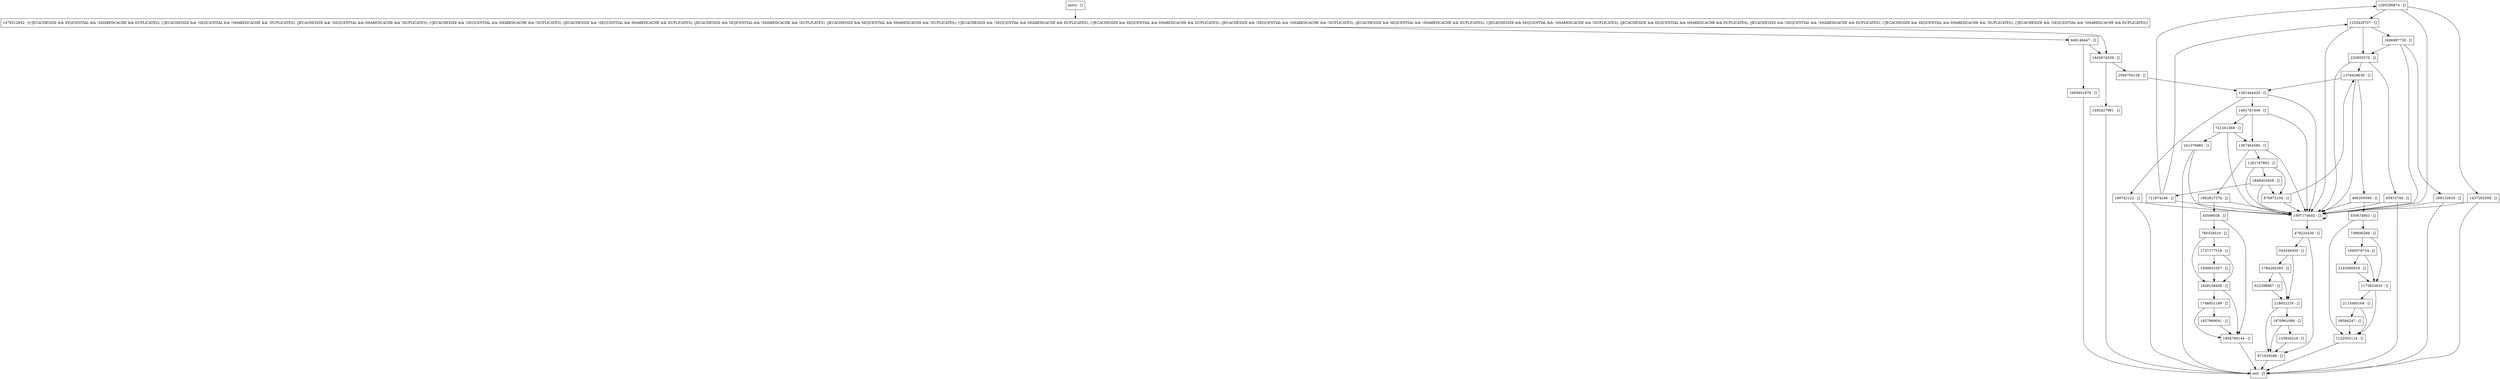 digraph searchSplitsAllowed {
node [shape=record];
241376985 [label="241376985 - []"];
479224430 [label="479224430 - []"];
1962817376 [label="1962817376 - []"];
1784284393 [label="1784284393 - []"];
1437292508 [label="1437292508 - []"];
739690266 [label="739690266 - []"];
2094750128 [label="2094750128 - []"];
1376428636 [label="1376428636 - []"];
65912749 [label="65912749 - []"];
38584247 [label="38584247 - []"];
1997174692 [label="1997174692 - []"];
1173833633 [label="1173833633 - []"];
554549305 [label="554549305 - []"];
1255429707 [label="1255429707 - []"];
1367464580 [label="1367464580 - []"];
971929398 [label="971929398 - []"];
1381444420 [label="1381444420 - []"];
1295290874 [label="1295290874 - []"];
1848453458 [label="1848453458 - []"];
entry [label="entry - []"];
exit [label="exit - []"];
876972104 [label="876972104 - []"];
2113480166 [label="2113480166 - []"];
125826218 [label="125826218 - []"];
45599038 [label="45599038 - []"];
622398867 [label="622398867 - []"];
220955575 [label="220955575 - []"];
1696987735 [label="1696987735 - []"];
948146447 [label="948146447 - []"];
1479312842 [label="1479312842 - [(!JECACHESIZE && SEQUENTIAL && !SHAREDCACHE && DUPLICATES), (!JECACHESIZE && !SEQUENTIAL && !SHAREDCACHE && !DUPLICATES), (JECACHESIZE && !SEQUENTIAL && SHAREDCACHE && !DUPLICATES), (!JECACHESIZE && !SEQUENTIAL && SHAREDCACHE && !DUPLICATES), (JECACHESIZE && !SEQUENTIAL && SHAREDCACHE && DUPLICATES), (JECACHESIZE && SEQUENTIAL && !SHAREDCACHE && !DUPLICATES), (JECACHESIZE && SEQUENTIAL && SHAREDCACHE && !DUPLICATES), (!JECACHESIZE && !SEQUENTIAL && SHAREDCACHE && DUPLICATES), (!JECACHESIZE && SEQUENTIAL && SHAREDCACHE && DUPLICATES), (JECACHESIZE && !SEQUENTIAL && !SHAREDCACHE && !DUPLICATES), (JECACHESIZE && SEQUENTIAL && !SHAREDCACHE && DUPLICATES), (!JECACHESIZE && SEQUENTIAL && !SHAREDCACHE && !DUPLICATES), (JECACHESIZE && SEQUENTIAL && SHAREDCACHE && DUPLICATES), (JECACHESIZE && !SEQUENTIAL && !SHAREDCACHE && DUPLICATES), (!JECACHESIZE && SEQUENTIAL && SHAREDCACHE && !DUPLICATES), (!JECACHESIZE && !SEQUENTIAL && !SHAREDCACHE && DUPLICATES)]"];
1695079754 [label="1695079754 - []"];
1261747802 [label="1261747802 - []"];
1457969041 [label="1457969041 - []"];
711874248 [label="711874248 - []"];
1649104648 [label="1649104648 - []"];
2143090918 [label="2143090918 - []"];
209132616 [label="209132616 - []"];
1122502114 [label="1122502114 - []"];
1870961089 [label="1870961089 - []"];
550674803 [label="550674803 - []"];
1461781406 [label="1461781406 - []"];
406265096 [label="406265096 - []"];
1665651876 [label="1665651876 - []"];
1737177518 [label="1737177518 - []"];
218932216 [label="218932216 - []"];
1746851189 [label="1746851189 - []"];
780328510 [label="780328510 - []"];
1445674539 [label="1445674539 - []"];
1904768144 [label="1904768144 - []"];
1509951057 [label="1509951057 - []"];
1492427981 [label="1492427981 - []"];
169742122 [label="169742122 - []"];
741261568 [label="741261568 - []"];
entry;
exit;
241376985 -> exit;
241376985 -> 1997174692;
479224430 -> 554549305;
479224430 -> 971929398;
1962817376 -> 1997174692;
1962817376 -> 45599038;
1784284393 -> 218932216;
1784284393 -> 622398867;
1437292508 -> exit;
1437292508 -> 1997174692;
739690266 -> 1695079754;
739690266 -> 1173833633;
2094750128 -> 1381444420;
1376428636 -> 406265096;
1376428636 -> 1997174692;
1376428636 -> 1381444420;
65912749 -> exit;
65912749 -> 1997174692;
38584247 -> 1122502114;
1997174692 -> 1997174692;
1997174692 -> 479224430;
1173833633 -> 2113480166;
1173833633 -> 1122502114;
554549305 -> 218932216;
554549305 -> 1784284393;
1255429707 -> 220955575;
1255429707 -> 1997174692;
1255429707 -> 1696987735;
1367464580 -> 1261747802;
1367464580 -> 1997174692;
1367464580 -> 1962817376;
971929398 -> exit;
1381444420 -> 1461781406;
1381444420 -> 1997174692;
1381444420 -> 169742122;
1295290874 -> 1997174692;
1295290874 -> 1255429707;
1295290874 -> 1437292508;
1848453458 -> 876972104;
1848453458 -> 711874248;
1848453458 -> 1997174692;
entry -> 1479312842;
876972104 -> 1997174692;
876972104 -> 1376428636;
2113480166 -> 1122502114;
2113480166 -> 38584247;
125826218 -> 971929398;
45599038 -> 1904768144;
45599038 -> 780328510;
622398867 -> 218932216;
220955575 -> 1997174692;
220955575 -> 1376428636;
220955575 -> 65912749;
1696987735 -> 220955575;
1696987735 -> 1997174692;
1696987735 -> 209132616;
948146447 -> 1665651876;
948146447 -> 1445674539;
1479312842 -> 948146447;
1479312842 -> 1445674539;
1695079754 -> 1173833633;
1695079754 -> 2143090918;
1261747802 -> 876972104;
1261747802 -> 1997174692;
1261747802 -> 1848453458;
1457969041 -> 1904768144;
711874248 -> 1997174692;
711874248 -> 1255429707;
711874248 -> 1295290874;
1649104648 -> 1904768144;
1649104648 -> 1746851189;
2143090918 -> 1173833633;
209132616 -> exit;
209132616 -> 1997174692;
1122502114 -> exit;
1870961089 -> 125826218;
1870961089 -> 971929398;
550674803 -> 739690266;
550674803 -> 1122502114;
1461781406 -> 1997174692;
1461781406 -> 741261568;
1461781406 -> 1367464580;
406265096 -> 550674803;
406265096 -> 1997174692;
1665651876 -> exit;
1737177518 -> 1509951057;
1737177518 -> 1649104648;
218932216 -> 1870961089;
218932216 -> 971929398;
1746851189 -> 1904768144;
1746851189 -> 1457969041;
780328510 -> 1737177518;
780328510 -> 1649104648;
1445674539 -> 2094750128;
1445674539 -> 1492427981;
1904768144 -> exit;
1509951057 -> 1649104648;
1492427981 -> exit;
169742122 -> exit;
169742122 -> 1997174692;
741261568 -> 241376985;
741261568 -> 1997174692;
741261568 -> 1367464580;
}
